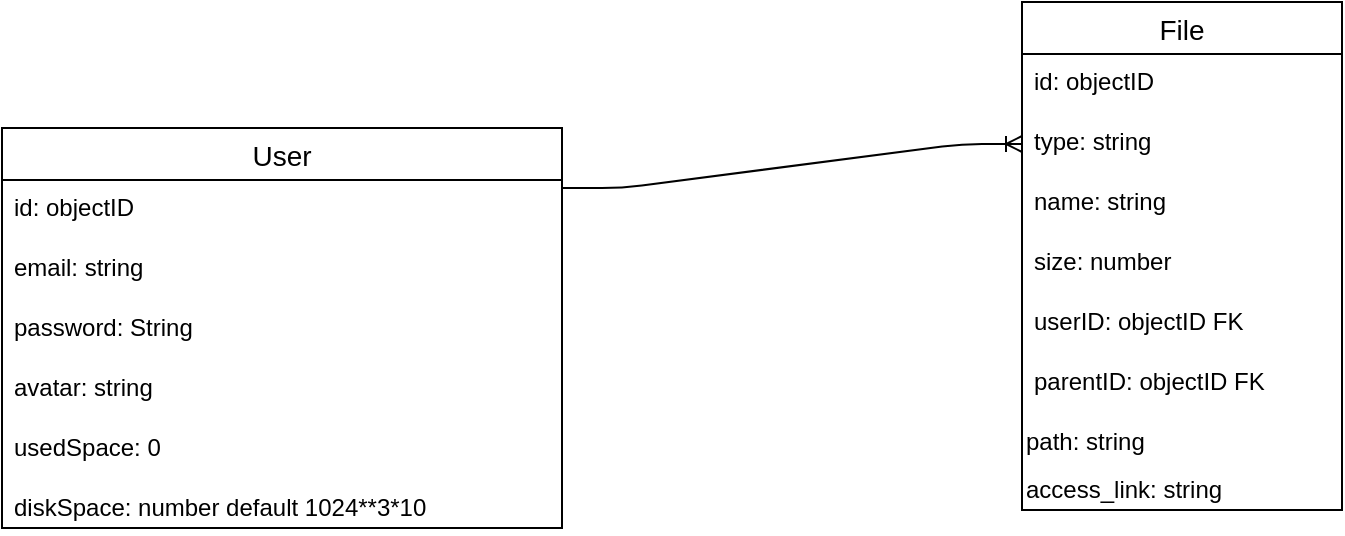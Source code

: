 <mxfile version="14.9.8" type="device"><diagram id="nABwendWtvp4m_1tnSiW" name="Page-1"><mxGraphModel dx="1422" dy="762" grid="1" gridSize="10" guides="1" tooltips="1" connect="1" arrows="1" fold="1" page="1" pageScale="1" pageWidth="827" pageHeight="1169" math="0" shadow="0"><root><mxCell id="0"/><mxCell id="1" parent="0"/><mxCell id="eZp8H4RItY3GQK-7zrpN-1" value="User" style="swimlane;fontStyle=0;childLayout=stackLayout;horizontal=1;startSize=26;horizontalStack=0;resizeParent=1;resizeParentMax=0;resizeLast=0;collapsible=1;marginBottom=0;align=center;fontSize=14;" vertex="1" parent="1"><mxGeometry x="250" y="363" width="280" height="200" as="geometry"/></mxCell><mxCell id="eZp8H4RItY3GQK-7zrpN-2" value="id: objectID" style="text;strokeColor=none;fillColor=none;spacingLeft=4;spacingRight=4;overflow=hidden;rotatable=0;points=[[0,0.5],[1,0.5]];portConstraint=eastwest;fontSize=12;" vertex="1" parent="eZp8H4RItY3GQK-7zrpN-1"><mxGeometry y="26" width="280" height="30" as="geometry"/></mxCell><mxCell id="eZp8H4RItY3GQK-7zrpN-3" value="email: string" style="text;strokeColor=none;fillColor=none;spacingLeft=4;spacingRight=4;overflow=hidden;rotatable=0;points=[[0,0.5],[1,0.5]];portConstraint=eastwest;fontSize=12;" vertex="1" parent="eZp8H4RItY3GQK-7zrpN-1"><mxGeometry y="56" width="280" height="30" as="geometry"/></mxCell><mxCell id="eZp8H4RItY3GQK-7zrpN-4" value="password: String" style="text;strokeColor=none;fillColor=none;spacingLeft=4;spacingRight=4;overflow=hidden;rotatable=0;points=[[0,0.5],[1,0.5]];portConstraint=eastwest;fontSize=12;" vertex="1" parent="eZp8H4RItY3GQK-7zrpN-1"><mxGeometry y="86" width="280" height="30" as="geometry"/></mxCell><mxCell id="eZp8H4RItY3GQK-7zrpN-5" value="avatar: string" style="text;strokeColor=none;fillColor=none;spacingLeft=4;spacingRight=4;overflow=hidden;rotatable=0;points=[[0,0.5],[1,0.5]];portConstraint=eastwest;fontSize=12;" vertex="1" parent="eZp8H4RItY3GQK-7zrpN-1"><mxGeometry y="116" width="280" height="30" as="geometry"/></mxCell><mxCell id="eZp8H4RItY3GQK-7zrpN-6" value="usedSpace: 0" style="text;strokeColor=none;fillColor=none;spacingLeft=4;spacingRight=4;overflow=hidden;rotatable=0;points=[[0,0.5],[1,0.5]];portConstraint=eastwest;fontSize=12;" vertex="1" parent="eZp8H4RItY3GQK-7zrpN-1"><mxGeometry y="146" width="280" height="30" as="geometry"/></mxCell><mxCell id="eZp8H4RItY3GQK-7zrpN-7" value="diskSpace: number default 1024**3*10" style="text;strokeColor=none;fillColor=none;spacingLeft=4;spacingRight=4;overflow=hidden;rotatable=0;points=[[0,0.5],[1,0.5]];portConstraint=eastwest;fontSize=12;" vertex="1" parent="eZp8H4RItY3GQK-7zrpN-1"><mxGeometry y="176" width="280" height="24" as="geometry"/></mxCell><mxCell id="eZp8H4RItY3GQK-7zrpN-8" value="File" style="swimlane;fontStyle=0;childLayout=stackLayout;horizontal=1;startSize=26;horizontalStack=0;resizeParent=1;resizeParentMax=0;resizeLast=0;collapsible=1;marginBottom=0;align=center;fontSize=14;" vertex="1" parent="1"><mxGeometry x="760" y="300" width="160" height="254" as="geometry"/></mxCell><mxCell id="eZp8H4RItY3GQK-7zrpN-9" value="id: objectID" style="text;strokeColor=none;fillColor=none;spacingLeft=4;spacingRight=4;overflow=hidden;rotatable=0;points=[[0,0.5],[1,0.5]];portConstraint=eastwest;fontSize=12;" vertex="1" parent="eZp8H4RItY3GQK-7zrpN-8"><mxGeometry y="26" width="160" height="30" as="geometry"/></mxCell><mxCell id="eZp8H4RItY3GQK-7zrpN-10" value="type: string" style="text;strokeColor=none;fillColor=none;spacingLeft=4;spacingRight=4;overflow=hidden;rotatable=0;points=[[0,0.5],[1,0.5]];portConstraint=eastwest;fontSize=12;" vertex="1" parent="eZp8H4RItY3GQK-7zrpN-8"><mxGeometry y="56" width="160" height="30" as="geometry"/></mxCell><mxCell id="eZp8H4RItY3GQK-7zrpN-11" value="name: string" style="text;strokeColor=none;fillColor=none;spacingLeft=4;spacingRight=4;overflow=hidden;rotatable=0;points=[[0,0.5],[1,0.5]];portConstraint=eastwest;fontSize=12;" vertex="1" parent="eZp8H4RItY3GQK-7zrpN-8"><mxGeometry y="86" width="160" height="30" as="geometry"/></mxCell><mxCell id="eZp8H4RItY3GQK-7zrpN-12" value="size: number" style="text;strokeColor=none;fillColor=none;spacingLeft=4;spacingRight=4;overflow=hidden;rotatable=0;points=[[0,0.5],[1,0.5]];portConstraint=eastwest;fontSize=12;" vertex="1" parent="eZp8H4RItY3GQK-7zrpN-8"><mxGeometry y="116" width="160" height="30" as="geometry"/></mxCell><mxCell id="eZp8H4RItY3GQK-7zrpN-13" value="userID: objectID FK" style="text;strokeColor=none;fillColor=none;spacingLeft=4;spacingRight=4;overflow=hidden;rotatable=0;points=[[0,0.5],[1,0.5]];portConstraint=eastwest;fontSize=12;" vertex="1" parent="eZp8H4RItY3GQK-7zrpN-8"><mxGeometry y="146" width="160" height="30" as="geometry"/></mxCell><mxCell id="eZp8H4RItY3GQK-7zrpN-14" value="parentID: objectID FK" style="text;strokeColor=none;fillColor=none;spacingLeft=4;spacingRight=4;overflow=hidden;rotatable=0;points=[[0,0.5],[1,0.5]];portConstraint=eastwest;fontSize=12;" vertex="1" parent="eZp8H4RItY3GQK-7zrpN-8"><mxGeometry y="176" width="160" height="30" as="geometry"/></mxCell><mxCell id="eZp8H4RItY3GQK-7zrpN-17" value="&lt;div id=&quot;content&quot; class=&quot;style-scope ytd-expander&quot; style=&quot;overflow-wrap: break-word ; min-width: 0px ; margin: 0px ; padding: 0px ; border: 0px ; background: transparent ; overflow: hidden ; max-height: none&quot;&gt;path: string&lt;/div&gt;" style="text;whiteSpace=wrap;html=1;" vertex="1" parent="eZp8H4RItY3GQK-7zrpN-8"><mxGeometry y="206" width="160" height="24" as="geometry"/></mxCell><mxCell id="eZp8H4RItY3GQK-7zrpN-15" value="&lt;div id=&quot;content&quot; class=&quot;style-scope ytd-expander&quot; style=&quot;overflow-wrap: break-word ; min-width: 0px ; margin: 0px ; padding: 0px ; border: 0px ; background: transparent ; overflow: hidden ; max-height: none&quot;&gt;access_link: string&lt;/div&gt;" style="text;whiteSpace=wrap;html=1;" vertex="1" parent="eZp8H4RItY3GQK-7zrpN-8"><mxGeometry y="230" width="160" height="24" as="geometry"/></mxCell><mxCell id="eZp8H4RItY3GQK-7zrpN-16" value="" style="edgeStyle=entityRelationEdgeStyle;fontSize=12;html=1;endArrow=ERoneToMany;entryX=0;entryY=0.5;entryDx=0;entryDy=0;" edge="1" parent="1" target="eZp8H4RItY3GQK-7zrpN-10"><mxGeometry width="100" height="100" relative="1" as="geometry"><mxPoint x="530" y="393" as="sourcePoint"/><mxPoint x="630" y="293" as="targetPoint"/></mxGeometry></mxCell></root></mxGraphModel></diagram></mxfile>